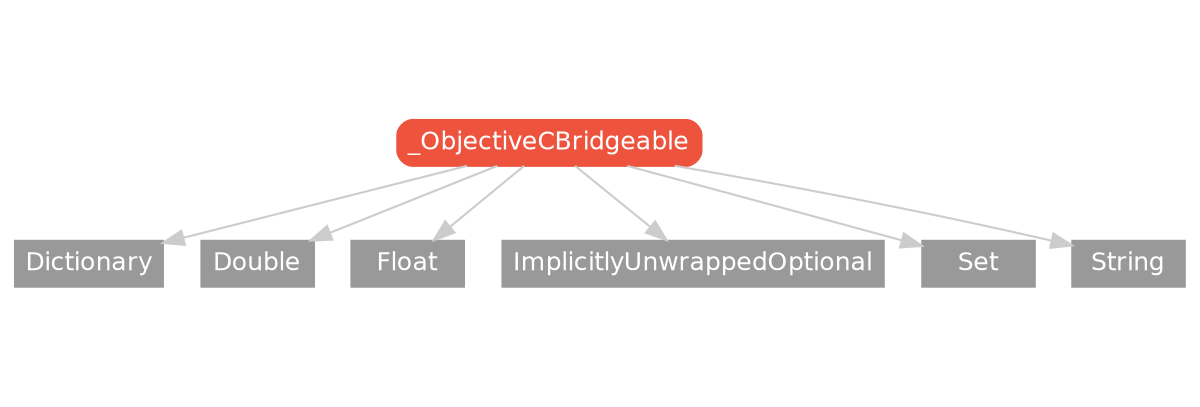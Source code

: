 strict digraph "_ObjectiveCBridgeable - Type Hierarchy - SwiftDoc.org" {
    pad="0.1,0.8"
    node [shape=box, style="filled,rounded", color="#999999", fillcolor="#999999", fontcolor=white, fontname=Helvetica, fontnames="Helvetica,sansserif", fontsize=12, margin="0.07,0.05", height="0.3"]
    edge [color="#cccccc"]
    "Dictionary" [URL="/type/Dictionary/hierarchy/", style=filled]
    "Double" [URL="/type/Double/hierarchy/", style=filled]
    "Float" [URL="/type/Float/hierarchy/", style=filled]
    "ImplicitlyUnwrappedOptional" [URL="/type/ImplicitlyUnwrappedOptional/hierarchy/", style=filled]
    "Set" [URL="/type/Set/hierarchy/", style=filled]
    "String" [URL="/type/String/hierarchy/", style=filled]
    "_ObjectiveCBridgeable" [URL="/protocol/_ObjectiveCBridgeable/", style="filled,rounded", fillcolor="#ee543d", color="#ee543d"]    "_ObjectiveCBridgeable" -> "Dictionary"
    "_ObjectiveCBridgeable" -> "Double"
    "_ObjectiveCBridgeable" -> "Float"
    "_ObjectiveCBridgeable" -> "ImplicitlyUnwrappedOptional"
    "_ObjectiveCBridgeable" -> "Set"
    "_ObjectiveCBridgeable" -> "String"
    subgraph Types {
        rank = max; "Dictionary"; "Double"; "Float"; "ImplicitlyUnwrappedOptional"; "Set"; "String";
    }
}